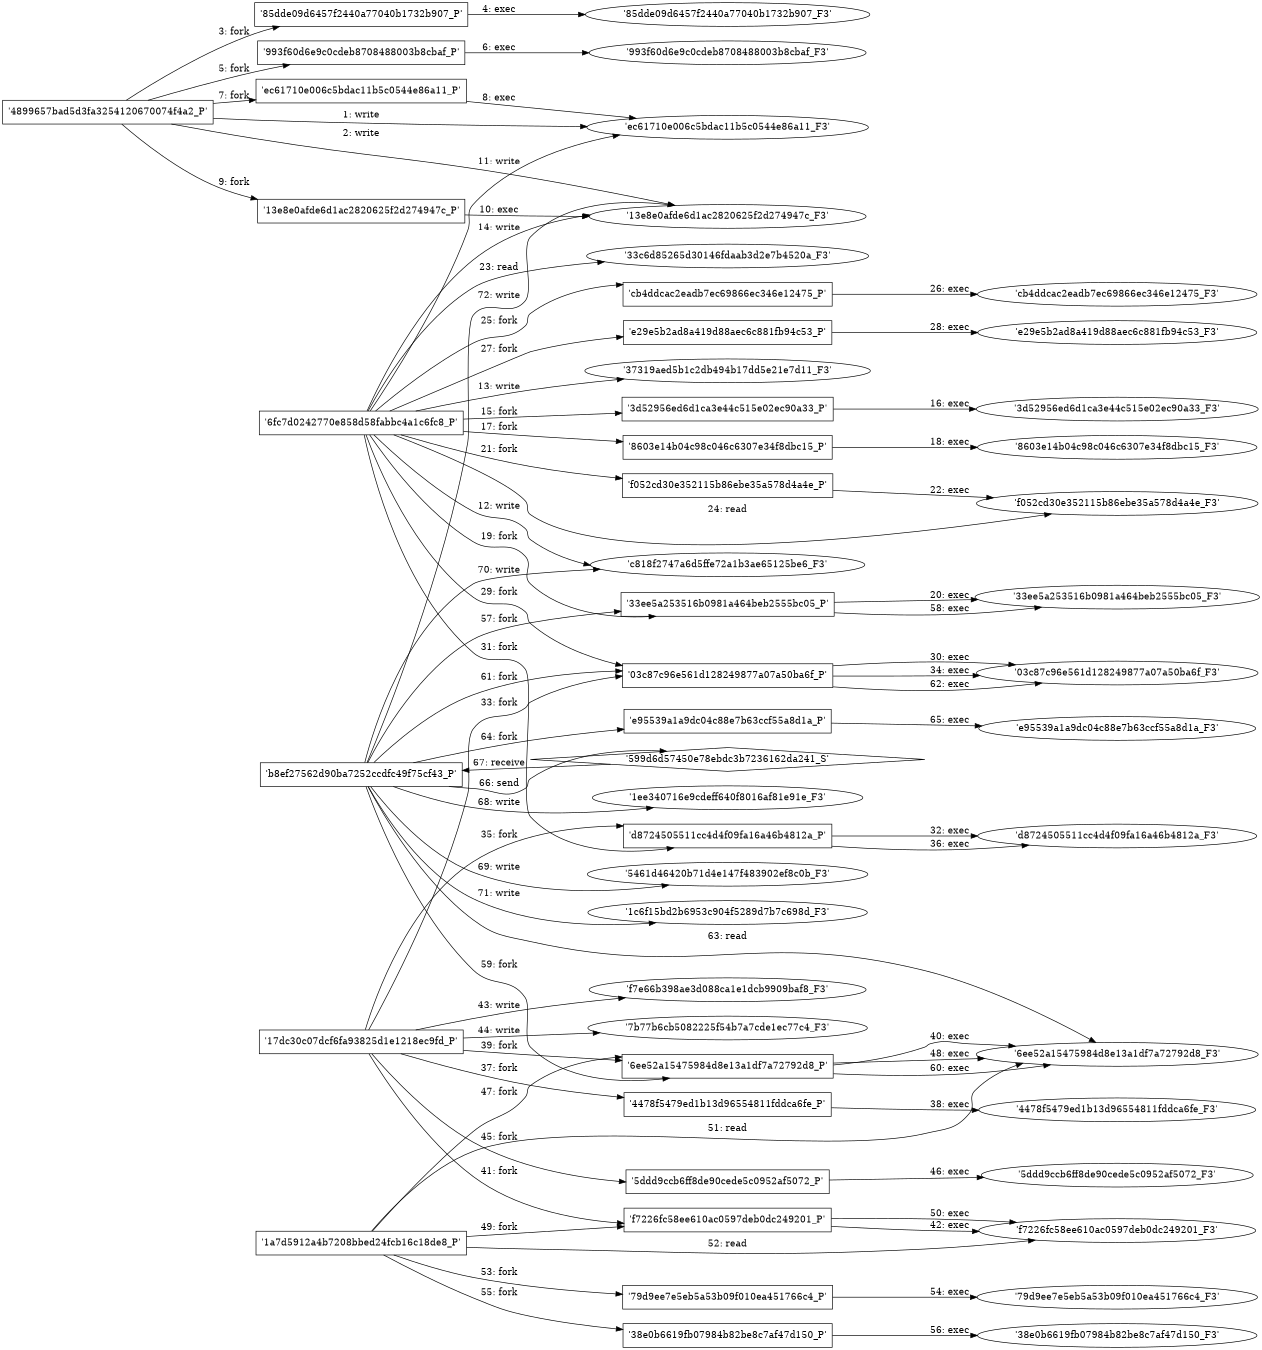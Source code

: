 digraph "D:\Learning\Paper\apt\基于CTI的攻击预警\Dataset\攻击图\ASGfromALLCTI\Tor2Mine is up to their old tricks — and adds a few new ones.dot" {
rankdir="LR"
size="9"
fixedsize="false"
splines="true"
nodesep=0.3
ranksep=0
fontsize=10
overlap="scalexy"
engine= "neato"
	"'ec61710e006c5bdac11b5c0544e86a11_F3'" [node_type=file shape=ellipse]
	"'4899657bad5d3fa3254120670074f4a2_P'" [node_type=Process shape=box]
	"'4899657bad5d3fa3254120670074f4a2_P'" -> "'ec61710e006c5bdac11b5c0544e86a11_F3'" [label="1: write"]
	"'13e8e0afde6d1ac2820625f2d274947c_F3'" [node_type=file shape=ellipse]
	"'4899657bad5d3fa3254120670074f4a2_P'" [node_type=Process shape=box]
	"'4899657bad5d3fa3254120670074f4a2_P'" -> "'13e8e0afde6d1ac2820625f2d274947c_F3'" [label="2: write"]
	"'4899657bad5d3fa3254120670074f4a2_P'" [node_type=Process shape=box]
	"'85dde09d6457f2440a77040b1732b907_P'" [node_type=Process shape=box]
	"'4899657bad5d3fa3254120670074f4a2_P'" -> "'85dde09d6457f2440a77040b1732b907_P'" [label="3: fork"]
	"'85dde09d6457f2440a77040b1732b907_P'" [node_type=Process shape=box]
	"'85dde09d6457f2440a77040b1732b907_F3'" [node_type=File shape=ellipse]
	"'85dde09d6457f2440a77040b1732b907_P'" -> "'85dde09d6457f2440a77040b1732b907_F3'" [label="4: exec"]
	"'4899657bad5d3fa3254120670074f4a2_P'" [node_type=Process shape=box]
	"'993f60d6e9c0cdeb8708488003b8cbaf_P'" [node_type=Process shape=box]
	"'4899657bad5d3fa3254120670074f4a2_P'" -> "'993f60d6e9c0cdeb8708488003b8cbaf_P'" [label="5: fork"]
	"'993f60d6e9c0cdeb8708488003b8cbaf_P'" [node_type=Process shape=box]
	"'993f60d6e9c0cdeb8708488003b8cbaf_F3'" [node_type=File shape=ellipse]
	"'993f60d6e9c0cdeb8708488003b8cbaf_P'" -> "'993f60d6e9c0cdeb8708488003b8cbaf_F3'" [label="6: exec"]
	"'4899657bad5d3fa3254120670074f4a2_P'" [node_type=Process shape=box]
	"'ec61710e006c5bdac11b5c0544e86a11_P'" [node_type=Process shape=box]
	"'4899657bad5d3fa3254120670074f4a2_P'" -> "'ec61710e006c5bdac11b5c0544e86a11_P'" [label="7: fork"]
	"'ec61710e006c5bdac11b5c0544e86a11_P'" [node_type=Process shape=box]
	"'ec61710e006c5bdac11b5c0544e86a11_F3'" [node_type=File shape=ellipse]
	"'ec61710e006c5bdac11b5c0544e86a11_P'" -> "'ec61710e006c5bdac11b5c0544e86a11_F3'" [label="8: exec"]
	"'4899657bad5d3fa3254120670074f4a2_P'" [node_type=Process shape=box]
	"'13e8e0afde6d1ac2820625f2d274947c_P'" [node_type=Process shape=box]
	"'4899657bad5d3fa3254120670074f4a2_P'" -> "'13e8e0afde6d1ac2820625f2d274947c_P'" [label="9: fork"]
	"'13e8e0afde6d1ac2820625f2d274947c_P'" [node_type=Process shape=box]
	"'13e8e0afde6d1ac2820625f2d274947c_F3'" [node_type=File shape=ellipse]
	"'13e8e0afde6d1ac2820625f2d274947c_P'" -> "'13e8e0afde6d1ac2820625f2d274947c_F3'" [label="10: exec"]
	"'ec61710e006c5bdac11b5c0544e86a11_F3'" [node_type=file shape=ellipse]
	"'6fc7d0242770e858d58fabbc4a1c6fc8_P'" [node_type=Process shape=box]
	"'6fc7d0242770e858d58fabbc4a1c6fc8_P'" -> "'ec61710e006c5bdac11b5c0544e86a11_F3'" [label="11: write"]
	"'c818f2747a6d5ffe72a1b3ae65125be6_F3'" [node_type=file shape=ellipse]
	"'6fc7d0242770e858d58fabbc4a1c6fc8_P'" [node_type=Process shape=box]
	"'6fc7d0242770e858d58fabbc4a1c6fc8_P'" -> "'c818f2747a6d5ffe72a1b3ae65125be6_F3'" [label="12: write"]
	"'37319aed5b1c2db494b17dd5e21e7d11_F3'" [node_type=file shape=ellipse]
	"'6fc7d0242770e858d58fabbc4a1c6fc8_P'" [node_type=Process shape=box]
	"'6fc7d0242770e858d58fabbc4a1c6fc8_P'" -> "'37319aed5b1c2db494b17dd5e21e7d11_F3'" [label="13: write"]
	"'13e8e0afde6d1ac2820625f2d274947c_F3'" [node_type=file shape=ellipse]
	"'6fc7d0242770e858d58fabbc4a1c6fc8_P'" [node_type=Process shape=box]
	"'6fc7d0242770e858d58fabbc4a1c6fc8_P'" -> "'13e8e0afde6d1ac2820625f2d274947c_F3'" [label="14: write"]
	"'6fc7d0242770e858d58fabbc4a1c6fc8_P'" [node_type=Process shape=box]
	"'3d52956ed6d1ca3e44c515e02ec90a33_P'" [node_type=Process shape=box]
	"'6fc7d0242770e858d58fabbc4a1c6fc8_P'" -> "'3d52956ed6d1ca3e44c515e02ec90a33_P'" [label="15: fork"]
	"'3d52956ed6d1ca3e44c515e02ec90a33_P'" [node_type=Process shape=box]
	"'3d52956ed6d1ca3e44c515e02ec90a33_F3'" [node_type=File shape=ellipse]
	"'3d52956ed6d1ca3e44c515e02ec90a33_P'" -> "'3d52956ed6d1ca3e44c515e02ec90a33_F3'" [label="16: exec"]
	"'6fc7d0242770e858d58fabbc4a1c6fc8_P'" [node_type=Process shape=box]
	"'8603e14b04c98c046c6307e34f8dbc15_P'" [node_type=Process shape=box]
	"'6fc7d0242770e858d58fabbc4a1c6fc8_P'" -> "'8603e14b04c98c046c6307e34f8dbc15_P'" [label="17: fork"]
	"'8603e14b04c98c046c6307e34f8dbc15_P'" [node_type=Process shape=box]
	"'8603e14b04c98c046c6307e34f8dbc15_F3'" [node_type=File shape=ellipse]
	"'8603e14b04c98c046c6307e34f8dbc15_P'" -> "'8603e14b04c98c046c6307e34f8dbc15_F3'" [label="18: exec"]
	"'6fc7d0242770e858d58fabbc4a1c6fc8_P'" [node_type=Process shape=box]
	"'33ee5a253516b0981a464beb2555bc05_P'" [node_type=Process shape=box]
	"'6fc7d0242770e858d58fabbc4a1c6fc8_P'" -> "'33ee5a253516b0981a464beb2555bc05_P'" [label="19: fork"]
	"'33ee5a253516b0981a464beb2555bc05_P'" [node_type=Process shape=box]
	"'33ee5a253516b0981a464beb2555bc05_F3'" [node_type=File shape=ellipse]
	"'33ee5a253516b0981a464beb2555bc05_P'" -> "'33ee5a253516b0981a464beb2555bc05_F3'" [label="20: exec"]
	"'6fc7d0242770e858d58fabbc4a1c6fc8_P'" [node_type=Process shape=box]
	"'f052cd30e352115b86ebe35a578d4a4e_P'" [node_type=Process shape=box]
	"'6fc7d0242770e858d58fabbc4a1c6fc8_P'" -> "'f052cd30e352115b86ebe35a578d4a4e_P'" [label="21: fork"]
	"'f052cd30e352115b86ebe35a578d4a4e_P'" [node_type=Process shape=box]
	"'f052cd30e352115b86ebe35a578d4a4e_F3'" [node_type=File shape=ellipse]
	"'f052cd30e352115b86ebe35a578d4a4e_P'" -> "'f052cd30e352115b86ebe35a578d4a4e_F3'" [label="22: exec"]
	"'33c6d85265d30146fdaab3d2e7b4520a_F3'" [node_type=file shape=ellipse]
	"'6fc7d0242770e858d58fabbc4a1c6fc8_P'" [node_type=Process shape=box]
	"'6fc7d0242770e858d58fabbc4a1c6fc8_P'" -> "'33c6d85265d30146fdaab3d2e7b4520a_F3'" [label="23: read"]
	"'f052cd30e352115b86ebe35a578d4a4e_F3'" [node_type=file shape=ellipse]
	"'6fc7d0242770e858d58fabbc4a1c6fc8_P'" [node_type=Process shape=box]
	"'6fc7d0242770e858d58fabbc4a1c6fc8_P'" -> "'f052cd30e352115b86ebe35a578d4a4e_F3'" [label="24: read"]
	"'6fc7d0242770e858d58fabbc4a1c6fc8_P'" [node_type=Process shape=box]
	"'cb4ddcac2eadb7ec69866ec346e12475_P'" [node_type=Process shape=box]
	"'6fc7d0242770e858d58fabbc4a1c6fc8_P'" -> "'cb4ddcac2eadb7ec69866ec346e12475_P'" [label="25: fork"]
	"'cb4ddcac2eadb7ec69866ec346e12475_P'" [node_type=Process shape=box]
	"'cb4ddcac2eadb7ec69866ec346e12475_F3'" [node_type=File shape=ellipse]
	"'cb4ddcac2eadb7ec69866ec346e12475_P'" -> "'cb4ddcac2eadb7ec69866ec346e12475_F3'" [label="26: exec"]
	"'6fc7d0242770e858d58fabbc4a1c6fc8_P'" [node_type=Process shape=box]
	"'e29e5b2ad8a419d88aec6c881fb94c53_P'" [node_type=Process shape=box]
	"'6fc7d0242770e858d58fabbc4a1c6fc8_P'" -> "'e29e5b2ad8a419d88aec6c881fb94c53_P'" [label="27: fork"]
	"'e29e5b2ad8a419d88aec6c881fb94c53_P'" [node_type=Process shape=box]
	"'e29e5b2ad8a419d88aec6c881fb94c53_F3'" [node_type=File shape=ellipse]
	"'e29e5b2ad8a419d88aec6c881fb94c53_P'" -> "'e29e5b2ad8a419d88aec6c881fb94c53_F3'" [label="28: exec"]
	"'6fc7d0242770e858d58fabbc4a1c6fc8_P'" [node_type=Process shape=box]
	"'03c87c96e561d128249877a07a50ba6f_P'" [node_type=Process shape=box]
	"'6fc7d0242770e858d58fabbc4a1c6fc8_P'" -> "'03c87c96e561d128249877a07a50ba6f_P'" [label="29: fork"]
	"'03c87c96e561d128249877a07a50ba6f_P'" [node_type=Process shape=box]
	"'03c87c96e561d128249877a07a50ba6f_F3'" [node_type=File shape=ellipse]
	"'03c87c96e561d128249877a07a50ba6f_P'" -> "'03c87c96e561d128249877a07a50ba6f_F3'" [label="30: exec"]
	"'6fc7d0242770e858d58fabbc4a1c6fc8_P'" [node_type=Process shape=box]
	"'d8724505511cc4d4f09fa16a46b4812a_P'" [node_type=Process shape=box]
	"'6fc7d0242770e858d58fabbc4a1c6fc8_P'" -> "'d8724505511cc4d4f09fa16a46b4812a_P'" [label="31: fork"]
	"'d8724505511cc4d4f09fa16a46b4812a_P'" [node_type=Process shape=box]
	"'d8724505511cc4d4f09fa16a46b4812a_F3'" [node_type=File shape=ellipse]
	"'d8724505511cc4d4f09fa16a46b4812a_P'" -> "'d8724505511cc4d4f09fa16a46b4812a_F3'" [label="32: exec"]
	"'17dc30c07dcf6fa93825d1e1218ec9fd_P'" [node_type=Process shape=box]
	"'03c87c96e561d128249877a07a50ba6f_P'" [node_type=Process shape=box]
	"'17dc30c07dcf6fa93825d1e1218ec9fd_P'" -> "'03c87c96e561d128249877a07a50ba6f_P'" [label="33: fork"]
	"'03c87c96e561d128249877a07a50ba6f_P'" [node_type=Process shape=box]
	"'03c87c96e561d128249877a07a50ba6f_F3'" [node_type=File shape=ellipse]
	"'03c87c96e561d128249877a07a50ba6f_P'" -> "'03c87c96e561d128249877a07a50ba6f_F3'" [label="34: exec"]
	"'17dc30c07dcf6fa93825d1e1218ec9fd_P'" [node_type=Process shape=box]
	"'d8724505511cc4d4f09fa16a46b4812a_P'" [node_type=Process shape=box]
	"'17dc30c07dcf6fa93825d1e1218ec9fd_P'" -> "'d8724505511cc4d4f09fa16a46b4812a_P'" [label="35: fork"]
	"'d8724505511cc4d4f09fa16a46b4812a_P'" [node_type=Process shape=box]
	"'d8724505511cc4d4f09fa16a46b4812a_F3'" [node_type=File shape=ellipse]
	"'d8724505511cc4d4f09fa16a46b4812a_P'" -> "'d8724505511cc4d4f09fa16a46b4812a_F3'" [label="36: exec"]
	"'17dc30c07dcf6fa93825d1e1218ec9fd_P'" [node_type=Process shape=box]
	"'4478f5479ed1b13d96554811fddca6fe_P'" [node_type=Process shape=box]
	"'17dc30c07dcf6fa93825d1e1218ec9fd_P'" -> "'4478f5479ed1b13d96554811fddca6fe_P'" [label="37: fork"]
	"'4478f5479ed1b13d96554811fddca6fe_P'" [node_type=Process shape=box]
	"'4478f5479ed1b13d96554811fddca6fe_F3'" [node_type=File shape=ellipse]
	"'4478f5479ed1b13d96554811fddca6fe_P'" -> "'4478f5479ed1b13d96554811fddca6fe_F3'" [label="38: exec"]
	"'17dc30c07dcf6fa93825d1e1218ec9fd_P'" [node_type=Process shape=box]
	"'6ee52a15475984d8e13a1df7a72792d8_P'" [node_type=Process shape=box]
	"'17dc30c07dcf6fa93825d1e1218ec9fd_P'" -> "'6ee52a15475984d8e13a1df7a72792d8_P'" [label="39: fork"]
	"'6ee52a15475984d8e13a1df7a72792d8_P'" [node_type=Process shape=box]
	"'6ee52a15475984d8e13a1df7a72792d8_F3'" [node_type=File shape=ellipse]
	"'6ee52a15475984d8e13a1df7a72792d8_P'" -> "'6ee52a15475984d8e13a1df7a72792d8_F3'" [label="40: exec"]
	"'17dc30c07dcf6fa93825d1e1218ec9fd_P'" [node_type=Process shape=box]
	"'f7226fc58ee610ac0597deb0dc249201_P'" [node_type=Process shape=box]
	"'17dc30c07dcf6fa93825d1e1218ec9fd_P'" -> "'f7226fc58ee610ac0597deb0dc249201_P'" [label="41: fork"]
	"'f7226fc58ee610ac0597deb0dc249201_P'" [node_type=Process shape=box]
	"'f7226fc58ee610ac0597deb0dc249201_F3'" [node_type=File shape=ellipse]
	"'f7226fc58ee610ac0597deb0dc249201_P'" -> "'f7226fc58ee610ac0597deb0dc249201_F3'" [label="42: exec"]
	"'f7e66b398ae3d088ca1e1dcb9909baf8_F3'" [node_type=file shape=ellipse]
	"'17dc30c07dcf6fa93825d1e1218ec9fd_P'" [node_type=Process shape=box]
	"'17dc30c07dcf6fa93825d1e1218ec9fd_P'" -> "'f7e66b398ae3d088ca1e1dcb9909baf8_F3'" [label="43: write"]
	"'7b77b6cb5082225f54b7a7cde1ec77c4_F3'" [node_type=file shape=ellipse]
	"'17dc30c07dcf6fa93825d1e1218ec9fd_P'" [node_type=Process shape=box]
	"'17dc30c07dcf6fa93825d1e1218ec9fd_P'" -> "'7b77b6cb5082225f54b7a7cde1ec77c4_F3'" [label="44: write"]
	"'17dc30c07dcf6fa93825d1e1218ec9fd_P'" [node_type=Process shape=box]
	"'5ddd9ccb6ff8de90cede5c0952af5072_P'" [node_type=Process shape=box]
	"'17dc30c07dcf6fa93825d1e1218ec9fd_P'" -> "'5ddd9ccb6ff8de90cede5c0952af5072_P'" [label="45: fork"]
	"'5ddd9ccb6ff8de90cede5c0952af5072_P'" [node_type=Process shape=box]
	"'5ddd9ccb6ff8de90cede5c0952af5072_F3'" [node_type=File shape=ellipse]
	"'5ddd9ccb6ff8de90cede5c0952af5072_P'" -> "'5ddd9ccb6ff8de90cede5c0952af5072_F3'" [label="46: exec"]
	"'1a7d5912a4b7208bbed24fcb16c18de8_P'" [node_type=Process shape=box]
	"'6ee52a15475984d8e13a1df7a72792d8_P'" [node_type=Process shape=box]
	"'1a7d5912a4b7208bbed24fcb16c18de8_P'" -> "'6ee52a15475984d8e13a1df7a72792d8_P'" [label="47: fork"]
	"'6ee52a15475984d8e13a1df7a72792d8_P'" [node_type=Process shape=box]
	"'6ee52a15475984d8e13a1df7a72792d8_F3'" [node_type=File shape=ellipse]
	"'6ee52a15475984d8e13a1df7a72792d8_P'" -> "'6ee52a15475984d8e13a1df7a72792d8_F3'" [label="48: exec"]
	"'1a7d5912a4b7208bbed24fcb16c18de8_P'" [node_type=Process shape=box]
	"'f7226fc58ee610ac0597deb0dc249201_P'" [node_type=Process shape=box]
	"'1a7d5912a4b7208bbed24fcb16c18de8_P'" -> "'f7226fc58ee610ac0597deb0dc249201_P'" [label="49: fork"]
	"'f7226fc58ee610ac0597deb0dc249201_P'" [node_type=Process shape=box]
	"'f7226fc58ee610ac0597deb0dc249201_F3'" [node_type=File shape=ellipse]
	"'f7226fc58ee610ac0597deb0dc249201_P'" -> "'f7226fc58ee610ac0597deb0dc249201_F3'" [label="50: exec"]
	"'6ee52a15475984d8e13a1df7a72792d8_F3'" [node_type=file shape=ellipse]
	"'1a7d5912a4b7208bbed24fcb16c18de8_P'" [node_type=Process shape=box]
	"'1a7d5912a4b7208bbed24fcb16c18de8_P'" -> "'6ee52a15475984d8e13a1df7a72792d8_F3'" [label="51: read"]
	"'f7226fc58ee610ac0597deb0dc249201_F3'" [node_type=file shape=ellipse]
	"'1a7d5912a4b7208bbed24fcb16c18de8_P'" [node_type=Process shape=box]
	"'1a7d5912a4b7208bbed24fcb16c18de8_P'" -> "'f7226fc58ee610ac0597deb0dc249201_F3'" [label="52: read"]
	"'1a7d5912a4b7208bbed24fcb16c18de8_P'" [node_type=Process shape=box]
	"'79d9ee7e5eb5a53b09f010ea451766c4_P'" [node_type=Process shape=box]
	"'1a7d5912a4b7208bbed24fcb16c18de8_P'" -> "'79d9ee7e5eb5a53b09f010ea451766c4_P'" [label="53: fork"]
	"'79d9ee7e5eb5a53b09f010ea451766c4_P'" [node_type=Process shape=box]
	"'79d9ee7e5eb5a53b09f010ea451766c4_F3'" [node_type=File shape=ellipse]
	"'79d9ee7e5eb5a53b09f010ea451766c4_P'" -> "'79d9ee7e5eb5a53b09f010ea451766c4_F3'" [label="54: exec"]
	"'1a7d5912a4b7208bbed24fcb16c18de8_P'" [node_type=Process shape=box]
	"'38e0b6619fb07984b82be8c7af47d150_P'" [node_type=Process shape=box]
	"'1a7d5912a4b7208bbed24fcb16c18de8_P'" -> "'38e0b6619fb07984b82be8c7af47d150_P'" [label="55: fork"]
	"'38e0b6619fb07984b82be8c7af47d150_P'" [node_type=Process shape=box]
	"'38e0b6619fb07984b82be8c7af47d150_F3'" [node_type=File shape=ellipse]
	"'38e0b6619fb07984b82be8c7af47d150_P'" -> "'38e0b6619fb07984b82be8c7af47d150_F3'" [label="56: exec"]
	"'b8ef27562d90ba7252ccdfc49f75cf43_P'" [node_type=Process shape=box]
	"'33ee5a253516b0981a464beb2555bc05_P'" [node_type=Process shape=box]
	"'b8ef27562d90ba7252ccdfc49f75cf43_P'" -> "'33ee5a253516b0981a464beb2555bc05_P'" [label="57: fork"]
	"'33ee5a253516b0981a464beb2555bc05_P'" [node_type=Process shape=box]
	"'33ee5a253516b0981a464beb2555bc05_F3'" [node_type=File shape=ellipse]
	"'33ee5a253516b0981a464beb2555bc05_P'" -> "'33ee5a253516b0981a464beb2555bc05_F3'" [label="58: exec"]
	"'b8ef27562d90ba7252ccdfc49f75cf43_P'" [node_type=Process shape=box]
	"'6ee52a15475984d8e13a1df7a72792d8_P'" [node_type=Process shape=box]
	"'b8ef27562d90ba7252ccdfc49f75cf43_P'" -> "'6ee52a15475984d8e13a1df7a72792d8_P'" [label="59: fork"]
	"'6ee52a15475984d8e13a1df7a72792d8_P'" [node_type=Process shape=box]
	"'6ee52a15475984d8e13a1df7a72792d8_F3'" [node_type=File shape=ellipse]
	"'6ee52a15475984d8e13a1df7a72792d8_P'" -> "'6ee52a15475984d8e13a1df7a72792d8_F3'" [label="60: exec"]
	"'b8ef27562d90ba7252ccdfc49f75cf43_P'" [node_type=Process shape=box]
	"'03c87c96e561d128249877a07a50ba6f_P'" [node_type=Process shape=box]
	"'b8ef27562d90ba7252ccdfc49f75cf43_P'" -> "'03c87c96e561d128249877a07a50ba6f_P'" [label="61: fork"]
	"'03c87c96e561d128249877a07a50ba6f_P'" [node_type=Process shape=box]
	"'03c87c96e561d128249877a07a50ba6f_F3'" [node_type=File shape=ellipse]
	"'03c87c96e561d128249877a07a50ba6f_P'" -> "'03c87c96e561d128249877a07a50ba6f_F3'" [label="62: exec"]
	"'6ee52a15475984d8e13a1df7a72792d8_F3'" [node_type=file shape=ellipse]
	"'b8ef27562d90ba7252ccdfc49f75cf43_P'" [node_type=Process shape=box]
	"'b8ef27562d90ba7252ccdfc49f75cf43_P'" -> "'6ee52a15475984d8e13a1df7a72792d8_F3'" [label="63: read"]
	"'b8ef27562d90ba7252ccdfc49f75cf43_P'" [node_type=Process shape=box]
	"'e95539a1a9dc04c88e7b63ccf55a8d1a_P'" [node_type=Process shape=box]
	"'b8ef27562d90ba7252ccdfc49f75cf43_P'" -> "'e95539a1a9dc04c88e7b63ccf55a8d1a_P'" [label="64: fork"]
	"'e95539a1a9dc04c88e7b63ccf55a8d1a_P'" [node_type=Process shape=box]
	"'e95539a1a9dc04c88e7b63ccf55a8d1a_F3'" [node_type=File shape=ellipse]
	"'e95539a1a9dc04c88e7b63ccf55a8d1a_P'" -> "'e95539a1a9dc04c88e7b63ccf55a8d1a_F3'" [label="65: exec"]
	"'599d6d57450e78ebdc3b7236162da241_S'" [node_type=Socket shape=diamond]
	"'b8ef27562d90ba7252ccdfc49f75cf43_P'" [node_type=Process shape=box]
	"'b8ef27562d90ba7252ccdfc49f75cf43_P'" -> "'599d6d57450e78ebdc3b7236162da241_S'" [label="66: send"]
	"'599d6d57450e78ebdc3b7236162da241_S'" -> "'b8ef27562d90ba7252ccdfc49f75cf43_P'" [label="67: receive"]
	"'1ee340716e9cdeff640f8016af81e91e_F3'" [node_type=file shape=ellipse]
	"'b8ef27562d90ba7252ccdfc49f75cf43_P'" [node_type=Process shape=box]
	"'b8ef27562d90ba7252ccdfc49f75cf43_P'" -> "'1ee340716e9cdeff640f8016af81e91e_F3'" [label="68: write"]
	"'5461d46420b71d4e147f483902ef8c0b_F3'" [node_type=file shape=ellipse]
	"'b8ef27562d90ba7252ccdfc49f75cf43_P'" [node_type=Process shape=box]
	"'b8ef27562d90ba7252ccdfc49f75cf43_P'" -> "'5461d46420b71d4e147f483902ef8c0b_F3'" [label="69: write"]
	"'c818f2747a6d5ffe72a1b3ae65125be6_F3'" [node_type=file shape=ellipse]
	"'b8ef27562d90ba7252ccdfc49f75cf43_P'" [node_type=Process shape=box]
	"'b8ef27562d90ba7252ccdfc49f75cf43_P'" -> "'c818f2747a6d5ffe72a1b3ae65125be6_F3'" [label="70: write"]
	"'1c6f15bd2b6953c904f5289d7b7c698d_F3'" [node_type=file shape=ellipse]
	"'b8ef27562d90ba7252ccdfc49f75cf43_P'" [node_type=Process shape=box]
	"'b8ef27562d90ba7252ccdfc49f75cf43_P'" -> "'1c6f15bd2b6953c904f5289d7b7c698d_F3'" [label="71: write"]
	"'13e8e0afde6d1ac2820625f2d274947c_F3'" [node_type=file shape=ellipse]
	"'b8ef27562d90ba7252ccdfc49f75cf43_P'" [node_type=Process shape=box]
	"'b8ef27562d90ba7252ccdfc49f75cf43_P'" -> "'13e8e0afde6d1ac2820625f2d274947c_F3'" [label="72: write"]
}
